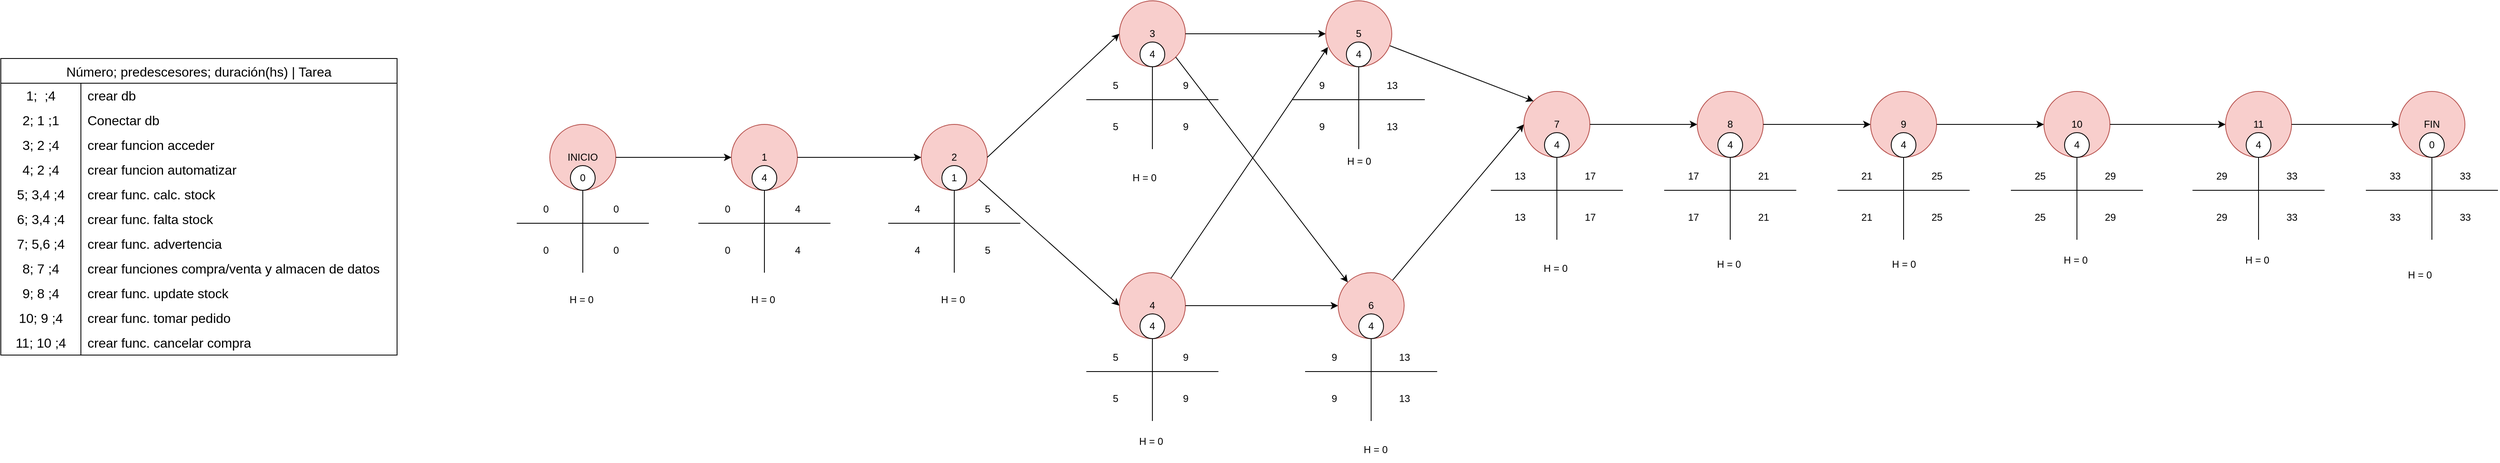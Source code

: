 <mxfile version="21.2.1" type="device">
  <diagram name="Página-1" id="fdSIGJ0MVZ1p6CJW_DRF">
    <mxGraphModel dx="101059" dy="703" grid="1" gridSize="10" guides="1" tooltips="1" connect="1" arrows="1" fold="1" page="1" pageScale="1" pageWidth="100000" pageHeight="100000" math="0" shadow="0">
      <root>
        <mxCell id="0" />
        <mxCell id="1" parent="0" />
        <mxCell id="Z5hBH6X2v1q_YAVPa5sn-1" value="Número; predescesores; duración(hs) | Tarea" style="shape=table;startSize=30;container=1;collapsible=0;childLayout=tableLayout;fixedRows=1;rowLines=0;fontStyle=0;strokeColor=default;fontSize=16;" parent="1" vertex="1">
          <mxGeometry x="-3370" y="320" width="480" height="360" as="geometry" />
        </mxCell>
        <mxCell id="Z5hBH6X2v1q_YAVPa5sn-2" value="" style="shape=tableRow;horizontal=0;startSize=0;swimlaneHead=0;swimlaneBody=0;top=0;left=0;bottom=0;right=0;collapsible=0;dropTarget=0;fillColor=none;points=[[0,0.5],[1,0.5]];portConstraint=eastwest;strokeColor=inherit;fontSize=16;" parent="Z5hBH6X2v1q_YAVPa5sn-1" vertex="1">
          <mxGeometry y="30" width="480" height="30" as="geometry" />
        </mxCell>
        <mxCell id="Z5hBH6X2v1q_YAVPa5sn-3" value="1;&amp;nbsp; ;4" style="shape=partialRectangle;html=1;whiteSpace=wrap;connectable=0;fillColor=none;top=0;left=0;bottom=0;right=0;overflow=hidden;pointerEvents=1;strokeColor=inherit;fontSize=16;" parent="Z5hBH6X2v1q_YAVPa5sn-2" vertex="1">
          <mxGeometry width="97" height="30" as="geometry">
            <mxRectangle width="97" height="30" as="alternateBounds" />
          </mxGeometry>
        </mxCell>
        <mxCell id="Z5hBH6X2v1q_YAVPa5sn-4" value="crear db" style="shape=partialRectangle;html=1;whiteSpace=wrap;connectable=0;fillColor=none;top=0;left=0;bottom=0;right=0;align=left;spacingLeft=6;overflow=hidden;strokeColor=inherit;fontSize=16;" parent="Z5hBH6X2v1q_YAVPa5sn-2" vertex="1">
          <mxGeometry x="97" width="383" height="30" as="geometry">
            <mxRectangle width="383" height="30" as="alternateBounds" />
          </mxGeometry>
        </mxCell>
        <mxCell id="Z5hBH6X2v1q_YAVPa5sn-5" value="" style="shape=tableRow;horizontal=0;startSize=0;swimlaneHead=0;swimlaneBody=0;top=0;left=0;bottom=0;right=0;collapsible=0;dropTarget=0;fillColor=none;points=[[0,0.5],[1,0.5]];portConstraint=eastwest;strokeColor=inherit;fontSize=16;" parent="Z5hBH6X2v1q_YAVPa5sn-1" vertex="1">
          <mxGeometry y="60" width="480" height="30" as="geometry" />
        </mxCell>
        <mxCell id="Z5hBH6X2v1q_YAVPa5sn-6" value="&lt;div&gt;2; 1 ;1&lt;/div&gt;" style="shape=partialRectangle;html=1;whiteSpace=wrap;connectable=0;fillColor=none;top=0;left=0;bottom=0;right=0;overflow=hidden;strokeColor=inherit;fontSize=16;" parent="Z5hBH6X2v1q_YAVPa5sn-5" vertex="1">
          <mxGeometry width="97" height="30" as="geometry">
            <mxRectangle width="97" height="30" as="alternateBounds" />
          </mxGeometry>
        </mxCell>
        <mxCell id="Z5hBH6X2v1q_YAVPa5sn-7" value="Conectar db" style="shape=partialRectangle;html=1;whiteSpace=wrap;connectable=0;fillColor=none;top=0;left=0;bottom=0;right=0;align=left;spacingLeft=6;overflow=hidden;strokeColor=inherit;fontSize=16;" parent="Z5hBH6X2v1q_YAVPa5sn-5" vertex="1">
          <mxGeometry x="97" width="383" height="30" as="geometry">
            <mxRectangle width="383" height="30" as="alternateBounds" />
          </mxGeometry>
        </mxCell>
        <mxCell id="Z5hBH6X2v1q_YAVPa5sn-11" value="" style="shape=tableRow;horizontal=0;startSize=0;swimlaneHead=0;swimlaneBody=0;top=0;left=0;bottom=0;right=0;collapsible=0;dropTarget=0;fillColor=none;points=[[0,0.5],[1,0.5]];portConstraint=eastwest;strokeColor=inherit;fontSize=16;" parent="Z5hBH6X2v1q_YAVPa5sn-1" vertex="1">
          <mxGeometry y="90" width="480" height="30" as="geometry" />
        </mxCell>
        <mxCell id="Z5hBH6X2v1q_YAVPa5sn-12" value="&lt;div&gt;3; 2 ;4&lt;/div&gt;" style="shape=partialRectangle;html=1;whiteSpace=wrap;connectable=0;fillColor=none;top=0;left=0;bottom=0;right=0;overflow=hidden;strokeColor=inherit;fontSize=16;" parent="Z5hBH6X2v1q_YAVPa5sn-11" vertex="1">
          <mxGeometry width="97" height="30" as="geometry">
            <mxRectangle width="97" height="30" as="alternateBounds" />
          </mxGeometry>
        </mxCell>
        <mxCell id="Z5hBH6X2v1q_YAVPa5sn-13" value="crear funcion acceder" style="shape=partialRectangle;html=1;whiteSpace=wrap;connectable=0;fillColor=none;top=0;left=0;bottom=0;right=0;align=left;spacingLeft=6;overflow=hidden;strokeColor=inherit;fontSize=16;" parent="Z5hBH6X2v1q_YAVPa5sn-11" vertex="1">
          <mxGeometry x="97" width="383" height="30" as="geometry">
            <mxRectangle width="383" height="30" as="alternateBounds" />
          </mxGeometry>
        </mxCell>
        <mxCell id="Z5hBH6X2v1q_YAVPa5sn-14" value="" style="shape=tableRow;horizontal=0;startSize=0;swimlaneHead=0;swimlaneBody=0;top=0;left=0;bottom=0;right=0;collapsible=0;dropTarget=0;fillColor=none;points=[[0,0.5],[1,0.5]];portConstraint=eastwest;strokeColor=inherit;fontSize=16;" parent="Z5hBH6X2v1q_YAVPa5sn-1" vertex="1">
          <mxGeometry y="120" width="480" height="30" as="geometry" />
        </mxCell>
        <mxCell id="Z5hBH6X2v1q_YAVPa5sn-15" value="&lt;div&gt;4; 2 ;4&lt;/div&gt;" style="shape=partialRectangle;html=1;whiteSpace=wrap;connectable=0;fillColor=none;top=0;left=0;bottom=0;right=0;overflow=hidden;strokeColor=inherit;fontSize=16;" parent="Z5hBH6X2v1q_YAVPa5sn-14" vertex="1">
          <mxGeometry width="97" height="30" as="geometry">
            <mxRectangle width="97" height="30" as="alternateBounds" />
          </mxGeometry>
        </mxCell>
        <mxCell id="Z5hBH6X2v1q_YAVPa5sn-16" value="crear funcion automatizar" style="shape=partialRectangle;html=1;whiteSpace=wrap;connectable=0;fillColor=none;top=0;left=0;bottom=0;right=0;align=left;spacingLeft=6;overflow=hidden;strokeColor=inherit;fontSize=16;" parent="Z5hBH6X2v1q_YAVPa5sn-14" vertex="1">
          <mxGeometry x="97" width="383" height="30" as="geometry">
            <mxRectangle width="383" height="30" as="alternateBounds" />
          </mxGeometry>
        </mxCell>
        <mxCell id="Z5hBH6X2v1q_YAVPa5sn-17" value="" style="shape=tableRow;horizontal=0;startSize=0;swimlaneHead=0;swimlaneBody=0;top=0;left=0;bottom=0;right=0;collapsible=0;dropTarget=0;fillColor=none;points=[[0,0.5],[1,0.5]];portConstraint=eastwest;strokeColor=inherit;fontSize=16;" parent="Z5hBH6X2v1q_YAVPa5sn-1" vertex="1">
          <mxGeometry y="150" width="480" height="30" as="geometry" />
        </mxCell>
        <mxCell id="Z5hBH6X2v1q_YAVPa5sn-18" value="&lt;div&gt;5; 3,4 ;4&lt;/div&gt;" style="shape=partialRectangle;html=1;whiteSpace=wrap;connectable=0;fillColor=none;top=0;left=0;bottom=0;right=0;overflow=hidden;strokeColor=inherit;fontSize=16;" parent="Z5hBH6X2v1q_YAVPa5sn-17" vertex="1">
          <mxGeometry width="97" height="30" as="geometry">
            <mxRectangle width="97" height="30" as="alternateBounds" />
          </mxGeometry>
        </mxCell>
        <mxCell id="Z5hBH6X2v1q_YAVPa5sn-19" value="crear func. calc. stock" style="shape=partialRectangle;html=1;whiteSpace=wrap;connectable=0;fillColor=none;top=0;left=0;bottom=0;right=0;align=left;spacingLeft=6;overflow=hidden;strokeColor=inherit;fontSize=16;" parent="Z5hBH6X2v1q_YAVPa5sn-17" vertex="1">
          <mxGeometry x="97" width="383" height="30" as="geometry">
            <mxRectangle width="383" height="30" as="alternateBounds" />
          </mxGeometry>
        </mxCell>
        <mxCell id="Z5hBH6X2v1q_YAVPa5sn-20" value="" style="shape=tableRow;horizontal=0;startSize=0;swimlaneHead=0;swimlaneBody=0;top=0;left=0;bottom=0;right=0;collapsible=0;dropTarget=0;fillColor=none;points=[[0,0.5],[1,0.5]];portConstraint=eastwest;strokeColor=inherit;fontSize=16;" parent="Z5hBH6X2v1q_YAVPa5sn-1" vertex="1">
          <mxGeometry y="180" width="480" height="30" as="geometry" />
        </mxCell>
        <mxCell id="Z5hBH6X2v1q_YAVPa5sn-21" value="&lt;div&gt;6; 3,4 ;4&lt;/div&gt;" style="shape=partialRectangle;html=1;whiteSpace=wrap;connectable=0;fillColor=none;top=0;left=0;bottom=0;right=0;overflow=hidden;strokeColor=inherit;fontSize=16;" parent="Z5hBH6X2v1q_YAVPa5sn-20" vertex="1">
          <mxGeometry width="97" height="30" as="geometry">
            <mxRectangle width="97" height="30" as="alternateBounds" />
          </mxGeometry>
        </mxCell>
        <mxCell id="Z5hBH6X2v1q_YAVPa5sn-22" value="crear func. falta stock" style="shape=partialRectangle;html=1;whiteSpace=wrap;connectable=0;fillColor=none;top=0;left=0;bottom=0;right=0;align=left;spacingLeft=6;overflow=hidden;strokeColor=inherit;fontSize=16;" parent="Z5hBH6X2v1q_YAVPa5sn-20" vertex="1">
          <mxGeometry x="97" width="383" height="30" as="geometry">
            <mxRectangle width="383" height="30" as="alternateBounds" />
          </mxGeometry>
        </mxCell>
        <mxCell id="Z5hBH6X2v1q_YAVPa5sn-23" value="" style="shape=tableRow;horizontal=0;startSize=0;swimlaneHead=0;swimlaneBody=0;top=0;left=0;bottom=0;right=0;collapsible=0;dropTarget=0;fillColor=none;points=[[0,0.5],[1,0.5]];portConstraint=eastwest;strokeColor=inherit;fontSize=16;" parent="Z5hBH6X2v1q_YAVPa5sn-1" vertex="1">
          <mxGeometry y="210" width="480" height="30" as="geometry" />
        </mxCell>
        <mxCell id="Z5hBH6X2v1q_YAVPa5sn-24" value="7; 5,6 ;4" style="shape=partialRectangle;html=1;whiteSpace=wrap;connectable=0;fillColor=none;top=0;left=0;bottom=0;right=0;overflow=hidden;strokeColor=inherit;fontSize=16;" parent="Z5hBH6X2v1q_YAVPa5sn-23" vertex="1">
          <mxGeometry width="97" height="30" as="geometry">
            <mxRectangle width="97" height="30" as="alternateBounds" />
          </mxGeometry>
        </mxCell>
        <mxCell id="Z5hBH6X2v1q_YAVPa5sn-25" value="crear func. advertencia" style="shape=partialRectangle;html=1;whiteSpace=wrap;connectable=0;fillColor=none;top=0;left=0;bottom=0;right=0;align=left;spacingLeft=6;overflow=hidden;strokeColor=inherit;fontSize=16;" parent="Z5hBH6X2v1q_YAVPa5sn-23" vertex="1">
          <mxGeometry x="97" width="383" height="30" as="geometry">
            <mxRectangle width="383" height="30" as="alternateBounds" />
          </mxGeometry>
        </mxCell>
        <mxCell id="Z5hBH6X2v1q_YAVPa5sn-8" value="" style="shape=tableRow;horizontal=0;startSize=0;swimlaneHead=0;swimlaneBody=0;top=0;left=0;bottom=0;right=0;collapsible=0;dropTarget=0;fillColor=none;points=[[0,0.5],[1,0.5]];portConstraint=eastwest;strokeColor=inherit;fontSize=16;" parent="Z5hBH6X2v1q_YAVPa5sn-1" vertex="1">
          <mxGeometry y="240" width="480" height="30" as="geometry" />
        </mxCell>
        <mxCell id="Z5hBH6X2v1q_YAVPa5sn-9" value="8; 7 ;4" style="shape=partialRectangle;html=1;whiteSpace=wrap;connectable=0;fillColor=none;top=0;left=0;bottom=0;right=0;overflow=hidden;strokeColor=inherit;fontSize=16;" parent="Z5hBH6X2v1q_YAVPa5sn-8" vertex="1">
          <mxGeometry width="97" height="30" as="geometry">
            <mxRectangle width="97" height="30" as="alternateBounds" />
          </mxGeometry>
        </mxCell>
        <mxCell id="Z5hBH6X2v1q_YAVPa5sn-10" value="crear funciones compra/venta y almacen de datos&amp;nbsp;&amp;nbsp;" style="shape=partialRectangle;html=1;whiteSpace=wrap;connectable=0;fillColor=none;top=0;left=0;bottom=0;right=0;align=left;spacingLeft=6;overflow=hidden;strokeColor=inherit;fontSize=16;" parent="Z5hBH6X2v1q_YAVPa5sn-8" vertex="1">
          <mxGeometry x="97" width="383" height="30" as="geometry">
            <mxRectangle width="383" height="30" as="alternateBounds" />
          </mxGeometry>
        </mxCell>
        <mxCell id="Z5hBH6X2v1q_YAVPa5sn-26" value="" style="shape=tableRow;horizontal=0;startSize=0;swimlaneHead=0;swimlaneBody=0;top=0;left=0;bottom=0;right=0;collapsible=0;dropTarget=0;fillColor=none;points=[[0,0.5],[1,0.5]];portConstraint=eastwest;strokeColor=inherit;fontSize=16;" parent="Z5hBH6X2v1q_YAVPa5sn-1" vertex="1">
          <mxGeometry y="270" width="480" height="30" as="geometry" />
        </mxCell>
        <mxCell id="Z5hBH6X2v1q_YAVPa5sn-27" value="9; 8 ;4" style="shape=partialRectangle;html=1;whiteSpace=wrap;connectable=0;fillColor=none;top=0;left=0;bottom=0;right=0;overflow=hidden;strokeColor=inherit;fontSize=16;" parent="Z5hBH6X2v1q_YAVPa5sn-26" vertex="1">
          <mxGeometry width="97" height="30" as="geometry">
            <mxRectangle width="97" height="30" as="alternateBounds" />
          </mxGeometry>
        </mxCell>
        <mxCell id="Z5hBH6X2v1q_YAVPa5sn-28" value="crear func. update stock" style="shape=partialRectangle;html=1;whiteSpace=wrap;connectable=0;fillColor=none;top=0;left=0;bottom=0;right=0;align=left;spacingLeft=6;overflow=hidden;strokeColor=inherit;fontSize=16;" parent="Z5hBH6X2v1q_YAVPa5sn-26" vertex="1">
          <mxGeometry x="97" width="383" height="30" as="geometry">
            <mxRectangle width="383" height="30" as="alternateBounds" />
          </mxGeometry>
        </mxCell>
        <mxCell id="Z5hBH6X2v1q_YAVPa5sn-29" value="" style="shape=tableRow;horizontal=0;startSize=0;swimlaneHead=0;swimlaneBody=0;top=0;left=0;bottom=0;right=0;collapsible=0;dropTarget=0;fillColor=none;points=[[0,0.5],[1,0.5]];portConstraint=eastwest;strokeColor=inherit;fontSize=16;" parent="Z5hBH6X2v1q_YAVPa5sn-1" vertex="1">
          <mxGeometry y="300" width="480" height="30" as="geometry" />
        </mxCell>
        <mxCell id="Z5hBH6X2v1q_YAVPa5sn-30" value="10; 9 ;4" style="shape=partialRectangle;html=1;whiteSpace=wrap;connectable=0;fillColor=none;top=0;left=0;bottom=0;right=0;overflow=hidden;strokeColor=inherit;fontSize=16;" parent="Z5hBH6X2v1q_YAVPa5sn-29" vertex="1">
          <mxGeometry width="97" height="30" as="geometry">
            <mxRectangle width="97" height="30" as="alternateBounds" />
          </mxGeometry>
        </mxCell>
        <mxCell id="Z5hBH6X2v1q_YAVPa5sn-31" value="crear func. tomar pedido" style="shape=partialRectangle;html=1;whiteSpace=wrap;connectable=0;fillColor=none;top=0;left=0;bottom=0;right=0;align=left;spacingLeft=6;overflow=hidden;strokeColor=inherit;fontSize=16;" parent="Z5hBH6X2v1q_YAVPa5sn-29" vertex="1">
          <mxGeometry x="97" width="383" height="30" as="geometry">
            <mxRectangle width="383" height="30" as="alternateBounds" />
          </mxGeometry>
        </mxCell>
        <mxCell id="Z5hBH6X2v1q_YAVPa5sn-32" value="" style="shape=tableRow;horizontal=0;startSize=0;swimlaneHead=0;swimlaneBody=0;top=0;left=0;bottom=0;right=0;collapsible=0;dropTarget=0;fillColor=none;points=[[0,0.5],[1,0.5]];portConstraint=eastwest;strokeColor=inherit;fontSize=16;" parent="Z5hBH6X2v1q_YAVPa5sn-1" vertex="1">
          <mxGeometry y="330" width="480" height="30" as="geometry" />
        </mxCell>
        <mxCell id="Z5hBH6X2v1q_YAVPa5sn-33" value="&lt;div&gt;11; 10 ;4&lt;/div&gt;" style="shape=partialRectangle;html=1;whiteSpace=wrap;connectable=0;fillColor=none;top=0;left=0;bottom=0;right=0;overflow=hidden;strokeColor=inherit;fontSize=16;" parent="Z5hBH6X2v1q_YAVPa5sn-32" vertex="1">
          <mxGeometry width="97" height="30" as="geometry">
            <mxRectangle width="97" height="30" as="alternateBounds" />
          </mxGeometry>
        </mxCell>
        <mxCell id="Z5hBH6X2v1q_YAVPa5sn-34" value="crear func. cancelar compra" style="shape=partialRectangle;html=1;whiteSpace=wrap;connectable=0;fillColor=none;top=0;left=0;bottom=0;right=0;align=left;spacingLeft=6;overflow=hidden;strokeColor=inherit;fontSize=16;" parent="Z5hBH6X2v1q_YAVPa5sn-32" vertex="1">
          <mxGeometry x="97" width="383" height="30" as="geometry">
            <mxRectangle width="383" height="30" as="alternateBounds" />
          </mxGeometry>
        </mxCell>
        <mxCell id="aPwg65oClXso-ul-yyPf-1" value="" style="group" vertex="1" connectable="0" parent="1">
          <mxGeometry x="-2750" y="400" width="165" height="180" as="geometry" />
        </mxCell>
        <mxCell id="aPwg65oClXso-ul-yyPf-2" value="INICIO" style="ellipse;whiteSpace=wrap;html=1;aspect=fixed;fillColor=#f8cecc;strokeColor=#b85450;" vertex="1" parent="aPwg65oClXso-ul-yyPf-1">
          <mxGeometry x="45" width="80" height="80" as="geometry" />
        </mxCell>
        <mxCell id="aPwg65oClXso-ul-yyPf-3" value="" style="endArrow=none;html=1;rounded=0;entryX=0.5;entryY=1;entryDx=0;entryDy=0;" edge="1" parent="aPwg65oClXso-ul-yyPf-1" target="aPwg65oClXso-ul-yyPf-2">
          <mxGeometry width="50" height="50" relative="1" as="geometry">
            <mxPoint x="85" y="180" as="sourcePoint" />
            <mxPoint x="205" y="190" as="targetPoint" />
          </mxGeometry>
        </mxCell>
        <mxCell id="aPwg65oClXso-ul-yyPf-4" value="" style="endArrow=none;html=1;rounded=0;" edge="1" parent="aPwg65oClXso-ul-yyPf-1">
          <mxGeometry width="50" height="50" relative="1" as="geometry">
            <mxPoint x="5" y="120" as="sourcePoint" />
            <mxPoint x="165" y="120" as="targetPoint" />
          </mxGeometry>
        </mxCell>
        <mxCell id="aPwg65oClXso-ul-yyPf-5" value="0" style="text;html=1;align=center;verticalAlign=middle;resizable=0;points=[];autosize=1;strokeColor=none;fillColor=none;" vertex="1" parent="aPwg65oClXso-ul-yyPf-1">
          <mxGeometry x="25" y="88" width="30" height="30" as="geometry" />
        </mxCell>
        <mxCell id="aPwg65oClXso-ul-yyPf-6" value="0" style="text;html=1;align=center;verticalAlign=middle;resizable=0;points=[];autosize=1;strokeColor=none;fillColor=none;" vertex="1" parent="aPwg65oClXso-ul-yyPf-1">
          <mxGeometry x="110" y="88" width="30" height="30" as="geometry" />
        </mxCell>
        <mxCell id="aPwg65oClXso-ul-yyPf-7" value="0" style="text;html=1;align=center;verticalAlign=middle;resizable=0;points=[];autosize=1;strokeColor=none;fillColor=none;" vertex="1" parent="aPwg65oClXso-ul-yyPf-1">
          <mxGeometry x="25" y="138" width="30" height="30" as="geometry" />
        </mxCell>
        <mxCell id="aPwg65oClXso-ul-yyPf-8" value="0" style="text;html=1;align=center;verticalAlign=middle;resizable=0;points=[];autosize=1;strokeColor=none;fillColor=none;" vertex="1" parent="aPwg65oClXso-ul-yyPf-1">
          <mxGeometry x="110" y="138" width="30" height="30" as="geometry" />
        </mxCell>
        <mxCell id="aPwg65oClXso-ul-yyPf-17" value="0" style="ellipse;whiteSpace=wrap;html=1;aspect=fixed;" vertex="1" parent="aPwg65oClXso-ul-yyPf-1">
          <mxGeometry x="70" y="50" width="30" height="30" as="geometry" />
        </mxCell>
        <mxCell id="aPwg65oClXso-ul-yyPf-18" value="" style="group" vertex="1" connectable="0" parent="1">
          <mxGeometry x="-2530" y="400" width="165" height="180" as="geometry" />
        </mxCell>
        <mxCell id="aPwg65oClXso-ul-yyPf-19" value="1" style="ellipse;whiteSpace=wrap;html=1;aspect=fixed;fillColor=#f8cecc;strokeColor=#b85450;" vertex="1" parent="aPwg65oClXso-ul-yyPf-18">
          <mxGeometry x="45" width="80" height="80" as="geometry" />
        </mxCell>
        <mxCell id="aPwg65oClXso-ul-yyPf-20" value="" style="endArrow=none;html=1;rounded=0;entryX=0.5;entryY=1;entryDx=0;entryDy=0;" edge="1" parent="aPwg65oClXso-ul-yyPf-18" target="aPwg65oClXso-ul-yyPf-19">
          <mxGeometry width="50" height="50" relative="1" as="geometry">
            <mxPoint x="85" y="180" as="sourcePoint" />
            <mxPoint x="205" y="190" as="targetPoint" />
          </mxGeometry>
        </mxCell>
        <mxCell id="aPwg65oClXso-ul-yyPf-21" value="" style="endArrow=none;html=1;rounded=0;" edge="1" parent="aPwg65oClXso-ul-yyPf-18">
          <mxGeometry width="50" height="50" relative="1" as="geometry">
            <mxPoint x="5" y="120" as="sourcePoint" />
            <mxPoint x="165" y="120" as="targetPoint" />
          </mxGeometry>
        </mxCell>
        <mxCell id="aPwg65oClXso-ul-yyPf-22" value="0" style="text;html=1;align=center;verticalAlign=middle;resizable=0;points=[];autosize=1;strokeColor=none;fillColor=none;" vertex="1" parent="aPwg65oClXso-ul-yyPf-18">
          <mxGeometry x="25" y="88" width="30" height="30" as="geometry" />
        </mxCell>
        <mxCell id="aPwg65oClXso-ul-yyPf-23" value="4" style="text;html=1;align=center;verticalAlign=middle;resizable=0;points=[];autosize=1;strokeColor=none;fillColor=none;" vertex="1" parent="aPwg65oClXso-ul-yyPf-18">
          <mxGeometry x="110" y="88" width="30" height="30" as="geometry" />
        </mxCell>
        <mxCell id="aPwg65oClXso-ul-yyPf-24" value="0" style="text;html=1;align=center;verticalAlign=middle;resizable=0;points=[];autosize=1;strokeColor=none;fillColor=none;" vertex="1" parent="aPwg65oClXso-ul-yyPf-18">
          <mxGeometry x="25" y="138" width="30" height="30" as="geometry" />
        </mxCell>
        <mxCell id="aPwg65oClXso-ul-yyPf-25" value="4" style="text;html=1;align=center;verticalAlign=middle;resizable=0;points=[];autosize=1;strokeColor=none;fillColor=none;" vertex="1" parent="aPwg65oClXso-ul-yyPf-18">
          <mxGeometry x="110" y="138" width="30" height="30" as="geometry" />
        </mxCell>
        <mxCell id="aPwg65oClXso-ul-yyPf-26" value="4" style="ellipse;whiteSpace=wrap;html=1;aspect=fixed;" vertex="1" parent="aPwg65oClXso-ul-yyPf-18">
          <mxGeometry x="70" y="50" width="30" height="30" as="geometry" />
        </mxCell>
        <mxCell id="aPwg65oClXso-ul-yyPf-27" value="" style="group" vertex="1" connectable="0" parent="1">
          <mxGeometry x="-2300" y="400" width="165" height="180" as="geometry" />
        </mxCell>
        <mxCell id="aPwg65oClXso-ul-yyPf-28" value="2" style="ellipse;whiteSpace=wrap;html=1;aspect=fixed;fillColor=#f8cecc;strokeColor=#b85450;" vertex="1" parent="aPwg65oClXso-ul-yyPf-27">
          <mxGeometry x="45" width="80" height="80" as="geometry" />
        </mxCell>
        <mxCell id="aPwg65oClXso-ul-yyPf-29" value="" style="endArrow=none;html=1;rounded=0;entryX=0.5;entryY=1;entryDx=0;entryDy=0;" edge="1" parent="aPwg65oClXso-ul-yyPf-27" target="aPwg65oClXso-ul-yyPf-28">
          <mxGeometry width="50" height="50" relative="1" as="geometry">
            <mxPoint x="85" y="180" as="sourcePoint" />
            <mxPoint x="205" y="190" as="targetPoint" />
          </mxGeometry>
        </mxCell>
        <mxCell id="aPwg65oClXso-ul-yyPf-30" value="" style="endArrow=none;html=1;rounded=0;" edge="1" parent="aPwg65oClXso-ul-yyPf-27">
          <mxGeometry width="50" height="50" relative="1" as="geometry">
            <mxPoint x="5" y="120" as="sourcePoint" />
            <mxPoint x="165" y="120" as="targetPoint" />
          </mxGeometry>
        </mxCell>
        <mxCell id="aPwg65oClXso-ul-yyPf-31" value="4" style="text;html=1;align=center;verticalAlign=middle;resizable=0;points=[];autosize=1;strokeColor=none;fillColor=none;" vertex="1" parent="aPwg65oClXso-ul-yyPf-27">
          <mxGeometry x="25" y="88" width="30" height="30" as="geometry" />
        </mxCell>
        <mxCell id="aPwg65oClXso-ul-yyPf-32" value="5" style="text;html=1;align=center;verticalAlign=middle;resizable=0;points=[];autosize=1;strokeColor=none;fillColor=none;" vertex="1" parent="aPwg65oClXso-ul-yyPf-27">
          <mxGeometry x="110" y="88" width="30" height="30" as="geometry" />
        </mxCell>
        <mxCell id="aPwg65oClXso-ul-yyPf-33" value="4" style="text;html=1;align=center;verticalAlign=middle;resizable=0;points=[];autosize=1;strokeColor=none;fillColor=none;" vertex="1" parent="aPwg65oClXso-ul-yyPf-27">
          <mxGeometry x="25" y="138" width="30" height="30" as="geometry" />
        </mxCell>
        <mxCell id="aPwg65oClXso-ul-yyPf-34" value="5" style="text;html=1;align=center;verticalAlign=middle;resizable=0;points=[];autosize=1;strokeColor=none;fillColor=none;" vertex="1" parent="aPwg65oClXso-ul-yyPf-27">
          <mxGeometry x="110" y="138" width="30" height="30" as="geometry" />
        </mxCell>
        <mxCell id="aPwg65oClXso-ul-yyPf-35" value="1" style="ellipse;whiteSpace=wrap;html=1;aspect=fixed;" vertex="1" parent="aPwg65oClXso-ul-yyPf-27">
          <mxGeometry x="70" y="50" width="30" height="30" as="geometry" />
        </mxCell>
        <mxCell id="aPwg65oClXso-ul-yyPf-36" value="" style="group" vertex="1" connectable="0" parent="1">
          <mxGeometry x="-2060" y="250" width="165" height="180" as="geometry" />
        </mxCell>
        <mxCell id="aPwg65oClXso-ul-yyPf-37" value="3" style="ellipse;whiteSpace=wrap;html=1;aspect=fixed;fillColor=#f8cecc;strokeColor=#b85450;" vertex="1" parent="aPwg65oClXso-ul-yyPf-36">
          <mxGeometry x="45" width="80" height="80" as="geometry" />
        </mxCell>
        <mxCell id="aPwg65oClXso-ul-yyPf-38" value="" style="endArrow=none;html=1;rounded=0;entryX=0.5;entryY=1;entryDx=0;entryDy=0;" edge="1" parent="aPwg65oClXso-ul-yyPf-36" target="aPwg65oClXso-ul-yyPf-37">
          <mxGeometry width="50" height="50" relative="1" as="geometry">
            <mxPoint x="85" y="180" as="sourcePoint" />
            <mxPoint x="205" y="190" as="targetPoint" />
          </mxGeometry>
        </mxCell>
        <mxCell id="aPwg65oClXso-ul-yyPf-39" value="" style="endArrow=none;html=1;rounded=0;" edge="1" parent="aPwg65oClXso-ul-yyPf-36">
          <mxGeometry width="50" height="50" relative="1" as="geometry">
            <mxPoint x="5" y="120" as="sourcePoint" />
            <mxPoint x="165" y="120" as="targetPoint" />
          </mxGeometry>
        </mxCell>
        <mxCell id="aPwg65oClXso-ul-yyPf-40" value="5" style="text;html=1;align=center;verticalAlign=middle;resizable=0;points=[];autosize=1;strokeColor=none;fillColor=none;" vertex="1" parent="aPwg65oClXso-ul-yyPf-36">
          <mxGeometry x="25" y="88" width="30" height="30" as="geometry" />
        </mxCell>
        <mxCell id="aPwg65oClXso-ul-yyPf-41" value="9" style="text;html=1;align=center;verticalAlign=middle;resizable=0;points=[];autosize=1;strokeColor=none;fillColor=none;" vertex="1" parent="aPwg65oClXso-ul-yyPf-36">
          <mxGeometry x="110" y="88" width="30" height="30" as="geometry" />
        </mxCell>
        <mxCell id="aPwg65oClXso-ul-yyPf-42" value="5" style="text;html=1;align=center;verticalAlign=middle;resizable=0;points=[];autosize=1;strokeColor=none;fillColor=none;" vertex="1" parent="aPwg65oClXso-ul-yyPf-36">
          <mxGeometry x="25" y="138" width="30" height="30" as="geometry" />
        </mxCell>
        <mxCell id="aPwg65oClXso-ul-yyPf-43" value="9" style="text;html=1;align=center;verticalAlign=middle;resizable=0;points=[];autosize=1;strokeColor=none;fillColor=none;" vertex="1" parent="aPwg65oClXso-ul-yyPf-36">
          <mxGeometry x="110" y="138" width="30" height="30" as="geometry" />
        </mxCell>
        <mxCell id="aPwg65oClXso-ul-yyPf-44" value="4" style="ellipse;whiteSpace=wrap;html=1;aspect=fixed;" vertex="1" parent="aPwg65oClXso-ul-yyPf-36">
          <mxGeometry x="70" y="50" width="30" height="30" as="geometry" />
        </mxCell>
        <mxCell id="aPwg65oClXso-ul-yyPf-45" value="" style="endArrow=classic;html=1;rounded=0;exitX=1;exitY=0.5;exitDx=0;exitDy=0;entryX=0;entryY=0.5;entryDx=0;entryDy=0;" edge="1" parent="1" source="aPwg65oClXso-ul-yyPf-2" target="aPwg65oClXso-ul-yyPf-19">
          <mxGeometry width="50" height="50" relative="1" as="geometry">
            <mxPoint x="-2560" y="620" as="sourcePoint" />
            <mxPoint x="-2510" y="570" as="targetPoint" />
          </mxGeometry>
        </mxCell>
        <mxCell id="aPwg65oClXso-ul-yyPf-46" style="edgeStyle=orthogonalEdgeStyle;rounded=0;orthogonalLoop=1;jettySize=auto;html=1;exitX=1;exitY=0.5;exitDx=0;exitDy=0;entryX=0;entryY=0.5;entryDx=0;entryDy=0;" edge="1" parent="1" source="aPwg65oClXso-ul-yyPf-19" target="aPwg65oClXso-ul-yyPf-28">
          <mxGeometry relative="1" as="geometry" />
        </mxCell>
        <mxCell id="aPwg65oClXso-ul-yyPf-47" style="rounded=0;orthogonalLoop=1;jettySize=auto;html=1;exitX=1;exitY=0.5;exitDx=0;exitDy=0;entryX=0;entryY=0.5;entryDx=0;entryDy=0;" edge="1" parent="1" source="aPwg65oClXso-ul-yyPf-28" target="aPwg65oClXso-ul-yyPf-37">
          <mxGeometry relative="1" as="geometry" />
        </mxCell>
        <mxCell id="aPwg65oClXso-ul-yyPf-48" value="" style="group" vertex="1" connectable="0" parent="1">
          <mxGeometry x="-2060" y="580" width="165" height="180" as="geometry" />
        </mxCell>
        <mxCell id="aPwg65oClXso-ul-yyPf-49" value="4" style="ellipse;whiteSpace=wrap;html=1;aspect=fixed;fillColor=#f8cecc;strokeColor=#b85450;" vertex="1" parent="aPwg65oClXso-ul-yyPf-48">
          <mxGeometry x="45" width="80" height="80" as="geometry" />
        </mxCell>
        <mxCell id="aPwg65oClXso-ul-yyPf-50" value="" style="endArrow=none;html=1;rounded=0;entryX=0.5;entryY=1;entryDx=0;entryDy=0;" edge="1" parent="aPwg65oClXso-ul-yyPf-48" target="aPwg65oClXso-ul-yyPf-49">
          <mxGeometry width="50" height="50" relative="1" as="geometry">
            <mxPoint x="85" y="180" as="sourcePoint" />
            <mxPoint x="205" y="190" as="targetPoint" />
          </mxGeometry>
        </mxCell>
        <mxCell id="aPwg65oClXso-ul-yyPf-51" value="" style="endArrow=none;html=1;rounded=0;" edge="1" parent="aPwg65oClXso-ul-yyPf-48">
          <mxGeometry width="50" height="50" relative="1" as="geometry">
            <mxPoint x="5" y="120" as="sourcePoint" />
            <mxPoint x="165" y="120" as="targetPoint" />
          </mxGeometry>
        </mxCell>
        <mxCell id="aPwg65oClXso-ul-yyPf-52" value="5" style="text;html=1;align=center;verticalAlign=middle;resizable=0;points=[];autosize=1;strokeColor=none;fillColor=none;" vertex="1" parent="aPwg65oClXso-ul-yyPf-48">
          <mxGeometry x="25" y="88" width="30" height="30" as="geometry" />
        </mxCell>
        <mxCell id="aPwg65oClXso-ul-yyPf-53" value="9" style="text;html=1;align=center;verticalAlign=middle;resizable=0;points=[];autosize=1;strokeColor=none;fillColor=none;" vertex="1" parent="aPwg65oClXso-ul-yyPf-48">
          <mxGeometry x="110" y="88" width="30" height="30" as="geometry" />
        </mxCell>
        <mxCell id="aPwg65oClXso-ul-yyPf-54" value="5" style="text;html=1;align=center;verticalAlign=middle;resizable=0;points=[];autosize=1;strokeColor=none;fillColor=none;" vertex="1" parent="aPwg65oClXso-ul-yyPf-48">
          <mxGeometry x="25" y="138" width="30" height="30" as="geometry" />
        </mxCell>
        <mxCell id="aPwg65oClXso-ul-yyPf-55" value="9" style="text;html=1;align=center;verticalAlign=middle;resizable=0;points=[];autosize=1;strokeColor=none;fillColor=none;" vertex="1" parent="aPwg65oClXso-ul-yyPf-48">
          <mxGeometry x="110" y="138" width="30" height="30" as="geometry" />
        </mxCell>
        <mxCell id="aPwg65oClXso-ul-yyPf-56" value="4" style="ellipse;whiteSpace=wrap;html=1;aspect=fixed;" vertex="1" parent="aPwg65oClXso-ul-yyPf-48">
          <mxGeometry x="70" y="50" width="30" height="30" as="geometry" />
        </mxCell>
        <mxCell id="aPwg65oClXso-ul-yyPf-57" style="rounded=0;orthogonalLoop=1;jettySize=auto;html=1;entryX=0;entryY=0.5;entryDx=0;entryDy=0;" edge="1" parent="1" source="aPwg65oClXso-ul-yyPf-28" target="aPwg65oClXso-ul-yyPf-49">
          <mxGeometry relative="1" as="geometry" />
        </mxCell>
        <mxCell id="aPwg65oClXso-ul-yyPf-74" style="rounded=0;orthogonalLoop=1;jettySize=auto;html=1;entryX=0;entryY=0.5;entryDx=0;entryDy=0;" edge="1" parent="1" source="aPwg65oClXso-ul-yyPf-37" target="aPwg65oClXso-ul-yyPf-66">
          <mxGeometry relative="1" as="geometry" />
        </mxCell>
        <mxCell id="aPwg65oClXso-ul-yyPf-76" style="rounded=0;orthogonalLoop=1;jettySize=auto;html=1;entryX=0.033;entryY=0.702;entryDx=0;entryDy=0;entryPerimeter=0;" edge="1" parent="1" source="aPwg65oClXso-ul-yyPf-49" target="aPwg65oClXso-ul-yyPf-66">
          <mxGeometry relative="1" as="geometry">
            <mxPoint x="-1760" y="390" as="targetPoint" />
          </mxGeometry>
        </mxCell>
        <mxCell id="aPwg65oClXso-ul-yyPf-86" style="rounded=0;orthogonalLoop=1;jettySize=auto;html=1;exitX=1;exitY=1;exitDx=0;exitDy=0;entryX=0;entryY=0;entryDx=0;entryDy=0;" edge="1" parent="1" source="aPwg65oClXso-ul-yyPf-37" target="aPwg65oClXso-ul-yyPf-78">
          <mxGeometry relative="1" as="geometry" />
        </mxCell>
        <mxCell id="aPwg65oClXso-ul-yyPf-87" style="rounded=0;orthogonalLoop=1;jettySize=auto;html=1;entryX=0;entryY=0.5;entryDx=0;entryDy=0;" edge="1" parent="1" source="aPwg65oClXso-ul-yyPf-49" target="aPwg65oClXso-ul-yyPf-78">
          <mxGeometry relative="1" as="geometry" />
        </mxCell>
        <mxCell id="aPwg65oClXso-ul-yyPf-89" value="" style="group" vertex="1" connectable="0" parent="1">
          <mxGeometry x="-1570" y="360" width="165" height="180" as="geometry" />
        </mxCell>
        <mxCell id="aPwg65oClXso-ul-yyPf-90" value="7" style="ellipse;whiteSpace=wrap;html=1;aspect=fixed;fillColor=#f8cecc;strokeColor=#b85450;" vertex="1" parent="aPwg65oClXso-ul-yyPf-89">
          <mxGeometry x="45" width="80" height="80" as="geometry" />
        </mxCell>
        <mxCell id="aPwg65oClXso-ul-yyPf-91" value="" style="endArrow=none;html=1;rounded=0;entryX=0.5;entryY=1;entryDx=0;entryDy=0;" edge="1" parent="aPwg65oClXso-ul-yyPf-89" target="aPwg65oClXso-ul-yyPf-90">
          <mxGeometry width="50" height="50" relative="1" as="geometry">
            <mxPoint x="85" y="180" as="sourcePoint" />
            <mxPoint x="205" y="190" as="targetPoint" />
          </mxGeometry>
        </mxCell>
        <mxCell id="aPwg65oClXso-ul-yyPf-92" value="" style="endArrow=none;html=1;rounded=0;" edge="1" parent="aPwg65oClXso-ul-yyPf-89">
          <mxGeometry width="50" height="50" relative="1" as="geometry">
            <mxPoint x="5" y="120" as="sourcePoint" />
            <mxPoint x="165" y="120" as="targetPoint" />
          </mxGeometry>
        </mxCell>
        <mxCell id="aPwg65oClXso-ul-yyPf-93" value="13" style="text;html=1;align=center;verticalAlign=middle;resizable=0;points=[];autosize=1;strokeColor=none;fillColor=none;" vertex="1" parent="aPwg65oClXso-ul-yyPf-89">
          <mxGeometry x="20" y="88" width="40" height="30" as="geometry" />
        </mxCell>
        <mxCell id="aPwg65oClXso-ul-yyPf-94" value="17" style="text;html=1;align=center;verticalAlign=middle;resizable=0;points=[];autosize=1;strokeColor=none;fillColor=none;" vertex="1" parent="aPwg65oClXso-ul-yyPf-89">
          <mxGeometry x="105" y="88" width="40" height="30" as="geometry" />
        </mxCell>
        <mxCell id="aPwg65oClXso-ul-yyPf-96" value="17" style="text;html=1;align=center;verticalAlign=middle;resizable=0;points=[];autosize=1;strokeColor=none;fillColor=none;" vertex="1" parent="aPwg65oClXso-ul-yyPf-89">
          <mxGeometry x="105" y="138" width="40" height="30" as="geometry" />
        </mxCell>
        <mxCell id="aPwg65oClXso-ul-yyPf-97" value="4" style="ellipse;whiteSpace=wrap;html=1;aspect=fixed;" vertex="1" parent="aPwg65oClXso-ul-yyPf-89">
          <mxGeometry x="70" y="50" width="30" height="30" as="geometry" />
        </mxCell>
        <mxCell id="aPwg65oClXso-ul-yyPf-95" value="13" style="text;html=1;align=center;verticalAlign=middle;resizable=0;points=[];autosize=1;strokeColor=none;fillColor=none;" vertex="1" parent="aPwg65oClXso-ul-yyPf-89">
          <mxGeometry x="20" y="138" width="40" height="30" as="geometry" />
        </mxCell>
        <mxCell id="aPwg65oClXso-ul-yyPf-98" style="rounded=0;orthogonalLoop=1;jettySize=auto;html=1;entryX=0;entryY=0;entryDx=0;entryDy=0;" edge="1" parent="1" source="aPwg65oClXso-ul-yyPf-66" target="aPwg65oClXso-ul-yyPf-90">
          <mxGeometry relative="1" as="geometry" />
        </mxCell>
        <mxCell id="aPwg65oClXso-ul-yyPf-99" style="rounded=0;orthogonalLoop=1;jettySize=auto;html=1;entryX=0;entryY=0.5;entryDx=0;entryDy=0;" edge="1" parent="1" source="aPwg65oClXso-ul-yyPf-78" target="aPwg65oClXso-ul-yyPf-90">
          <mxGeometry relative="1" as="geometry">
            <mxPoint x="-1530" y="400" as="targetPoint" />
          </mxGeometry>
        </mxCell>
        <mxCell id="aPwg65oClXso-ul-yyPf-100" value="" style="group" vertex="1" connectable="0" parent="1">
          <mxGeometry x="-1360" y="360" width="165" height="180" as="geometry" />
        </mxCell>
        <mxCell id="aPwg65oClXso-ul-yyPf-101" value="8" style="ellipse;whiteSpace=wrap;html=1;aspect=fixed;fillColor=#f8cecc;strokeColor=#b85450;" vertex="1" parent="aPwg65oClXso-ul-yyPf-100">
          <mxGeometry x="45" width="80" height="80" as="geometry" />
        </mxCell>
        <mxCell id="aPwg65oClXso-ul-yyPf-102" value="" style="endArrow=none;html=1;rounded=0;entryX=0.5;entryY=1;entryDx=0;entryDy=0;" edge="1" parent="aPwg65oClXso-ul-yyPf-100" target="aPwg65oClXso-ul-yyPf-101">
          <mxGeometry width="50" height="50" relative="1" as="geometry">
            <mxPoint x="85" y="180" as="sourcePoint" />
            <mxPoint x="205" y="190" as="targetPoint" />
          </mxGeometry>
        </mxCell>
        <mxCell id="aPwg65oClXso-ul-yyPf-103" value="" style="endArrow=none;html=1;rounded=0;" edge="1" parent="aPwg65oClXso-ul-yyPf-100">
          <mxGeometry width="50" height="50" relative="1" as="geometry">
            <mxPoint x="5" y="120" as="sourcePoint" />
            <mxPoint x="165" y="120" as="targetPoint" />
          </mxGeometry>
        </mxCell>
        <mxCell id="aPwg65oClXso-ul-yyPf-104" value="17" style="text;html=1;align=center;verticalAlign=middle;resizable=0;points=[];autosize=1;strokeColor=none;fillColor=none;" vertex="1" parent="aPwg65oClXso-ul-yyPf-100">
          <mxGeometry x="20" y="88" width="40" height="30" as="geometry" />
        </mxCell>
        <mxCell id="aPwg65oClXso-ul-yyPf-105" value="21" style="text;html=1;align=center;verticalAlign=middle;resizable=0;points=[];autosize=1;strokeColor=none;fillColor=none;" vertex="1" parent="aPwg65oClXso-ul-yyPf-100">
          <mxGeometry x="105" y="88" width="40" height="30" as="geometry" />
        </mxCell>
        <mxCell id="aPwg65oClXso-ul-yyPf-106" value="17" style="text;html=1;align=center;verticalAlign=middle;resizable=0;points=[];autosize=1;strokeColor=none;fillColor=none;" vertex="1" parent="aPwg65oClXso-ul-yyPf-100">
          <mxGeometry x="20" y="138" width="40" height="30" as="geometry" />
        </mxCell>
        <mxCell id="aPwg65oClXso-ul-yyPf-107" value="21" style="text;html=1;align=center;verticalAlign=middle;resizable=0;points=[];autosize=1;strokeColor=none;fillColor=none;" vertex="1" parent="aPwg65oClXso-ul-yyPf-100">
          <mxGeometry x="105" y="138" width="40" height="30" as="geometry" />
        </mxCell>
        <mxCell id="aPwg65oClXso-ul-yyPf-108" value="4" style="ellipse;whiteSpace=wrap;html=1;aspect=fixed;" vertex="1" parent="aPwg65oClXso-ul-yyPf-100">
          <mxGeometry x="70" y="50" width="30" height="30" as="geometry" />
        </mxCell>
        <mxCell id="aPwg65oClXso-ul-yyPf-109" value="" style="group" vertex="1" connectable="0" parent="1">
          <mxGeometry x="-1150" y="360" width="165" height="180" as="geometry" />
        </mxCell>
        <mxCell id="aPwg65oClXso-ul-yyPf-110" value="9" style="ellipse;whiteSpace=wrap;html=1;aspect=fixed;fillColor=#f8cecc;strokeColor=#b85450;" vertex="1" parent="aPwg65oClXso-ul-yyPf-109">
          <mxGeometry x="45" width="80" height="80" as="geometry" />
        </mxCell>
        <mxCell id="aPwg65oClXso-ul-yyPf-111" value="" style="endArrow=none;html=1;rounded=0;entryX=0.5;entryY=1;entryDx=0;entryDy=0;" edge="1" parent="aPwg65oClXso-ul-yyPf-109" target="aPwg65oClXso-ul-yyPf-110">
          <mxGeometry width="50" height="50" relative="1" as="geometry">
            <mxPoint x="85" y="180" as="sourcePoint" />
            <mxPoint x="205" y="190" as="targetPoint" />
          </mxGeometry>
        </mxCell>
        <mxCell id="aPwg65oClXso-ul-yyPf-112" value="" style="endArrow=none;html=1;rounded=0;" edge="1" parent="aPwg65oClXso-ul-yyPf-109">
          <mxGeometry width="50" height="50" relative="1" as="geometry">
            <mxPoint x="5" y="120" as="sourcePoint" />
            <mxPoint x="165" y="120" as="targetPoint" />
          </mxGeometry>
        </mxCell>
        <mxCell id="aPwg65oClXso-ul-yyPf-113" value="21" style="text;html=1;align=center;verticalAlign=middle;resizable=0;points=[];autosize=1;strokeColor=none;fillColor=none;" vertex="1" parent="aPwg65oClXso-ul-yyPf-109">
          <mxGeometry x="20" y="88" width="40" height="30" as="geometry" />
        </mxCell>
        <mxCell id="aPwg65oClXso-ul-yyPf-114" value="25" style="text;html=1;align=center;verticalAlign=middle;resizable=0;points=[];autosize=1;strokeColor=none;fillColor=none;" vertex="1" parent="aPwg65oClXso-ul-yyPf-109">
          <mxGeometry x="105" y="88" width="40" height="30" as="geometry" />
        </mxCell>
        <mxCell id="aPwg65oClXso-ul-yyPf-115" value="21" style="text;html=1;align=center;verticalAlign=middle;resizable=0;points=[];autosize=1;strokeColor=none;fillColor=none;" vertex="1" parent="aPwg65oClXso-ul-yyPf-109">
          <mxGeometry x="20" y="138" width="40" height="30" as="geometry" />
        </mxCell>
        <mxCell id="aPwg65oClXso-ul-yyPf-116" value="25" style="text;html=1;align=center;verticalAlign=middle;resizable=0;points=[];autosize=1;strokeColor=none;fillColor=none;" vertex="1" parent="aPwg65oClXso-ul-yyPf-109">
          <mxGeometry x="105" y="138" width="40" height="30" as="geometry" />
        </mxCell>
        <mxCell id="aPwg65oClXso-ul-yyPf-117" value="4" style="ellipse;whiteSpace=wrap;html=1;aspect=fixed;" vertex="1" parent="aPwg65oClXso-ul-yyPf-109">
          <mxGeometry x="70" y="50" width="30" height="30" as="geometry" />
        </mxCell>
        <mxCell id="aPwg65oClXso-ul-yyPf-118" value="" style="group" vertex="1" connectable="0" parent="1">
          <mxGeometry x="-940" y="360" width="165" height="180" as="geometry" />
        </mxCell>
        <mxCell id="aPwg65oClXso-ul-yyPf-119" value="10" style="ellipse;whiteSpace=wrap;html=1;aspect=fixed;fillColor=#f8cecc;strokeColor=#b85450;" vertex="1" parent="aPwg65oClXso-ul-yyPf-118">
          <mxGeometry x="45" width="80" height="80" as="geometry" />
        </mxCell>
        <mxCell id="aPwg65oClXso-ul-yyPf-120" value="" style="endArrow=none;html=1;rounded=0;entryX=0.5;entryY=1;entryDx=0;entryDy=0;" edge="1" parent="aPwg65oClXso-ul-yyPf-118" target="aPwg65oClXso-ul-yyPf-119">
          <mxGeometry width="50" height="50" relative="1" as="geometry">
            <mxPoint x="85" y="180" as="sourcePoint" />
            <mxPoint x="205" y="190" as="targetPoint" />
          </mxGeometry>
        </mxCell>
        <mxCell id="aPwg65oClXso-ul-yyPf-121" value="" style="endArrow=none;html=1;rounded=0;" edge="1" parent="aPwg65oClXso-ul-yyPf-118">
          <mxGeometry width="50" height="50" relative="1" as="geometry">
            <mxPoint x="5" y="120" as="sourcePoint" />
            <mxPoint x="165" y="120" as="targetPoint" />
          </mxGeometry>
        </mxCell>
        <mxCell id="aPwg65oClXso-ul-yyPf-122" value="25" style="text;html=1;align=center;verticalAlign=middle;resizable=0;points=[];autosize=1;strokeColor=none;fillColor=none;" vertex="1" parent="aPwg65oClXso-ul-yyPf-118">
          <mxGeometry x="20" y="88" width="40" height="30" as="geometry" />
        </mxCell>
        <mxCell id="aPwg65oClXso-ul-yyPf-123" value="29" style="text;html=1;align=center;verticalAlign=middle;resizable=0;points=[];autosize=1;strokeColor=none;fillColor=none;" vertex="1" parent="aPwg65oClXso-ul-yyPf-118">
          <mxGeometry x="105" y="88" width="40" height="30" as="geometry" />
        </mxCell>
        <mxCell id="aPwg65oClXso-ul-yyPf-124" value="25" style="text;html=1;align=center;verticalAlign=middle;resizable=0;points=[];autosize=1;strokeColor=none;fillColor=none;" vertex="1" parent="aPwg65oClXso-ul-yyPf-118">
          <mxGeometry x="20" y="138" width="40" height="30" as="geometry" />
        </mxCell>
        <mxCell id="aPwg65oClXso-ul-yyPf-125" value="29" style="text;html=1;align=center;verticalAlign=middle;resizable=0;points=[];autosize=1;strokeColor=none;fillColor=none;" vertex="1" parent="aPwg65oClXso-ul-yyPf-118">
          <mxGeometry x="105" y="138" width="40" height="30" as="geometry" />
        </mxCell>
        <mxCell id="aPwg65oClXso-ul-yyPf-126" value="4" style="ellipse;whiteSpace=wrap;html=1;aspect=fixed;" vertex="1" parent="aPwg65oClXso-ul-yyPf-118">
          <mxGeometry x="70" y="50" width="30" height="30" as="geometry" />
        </mxCell>
        <mxCell id="aPwg65oClXso-ul-yyPf-127" value="" style="group" vertex="1" connectable="0" parent="1">
          <mxGeometry x="-720" y="360" width="165" height="180" as="geometry" />
        </mxCell>
        <mxCell id="aPwg65oClXso-ul-yyPf-128" value="11" style="ellipse;whiteSpace=wrap;html=1;aspect=fixed;fillColor=#f8cecc;strokeColor=#b85450;" vertex="1" parent="aPwg65oClXso-ul-yyPf-127">
          <mxGeometry x="45" width="80" height="80" as="geometry" />
        </mxCell>
        <mxCell id="aPwg65oClXso-ul-yyPf-129" value="" style="endArrow=none;html=1;rounded=0;entryX=0.5;entryY=1;entryDx=0;entryDy=0;" edge="1" parent="aPwg65oClXso-ul-yyPf-127" target="aPwg65oClXso-ul-yyPf-128">
          <mxGeometry width="50" height="50" relative="1" as="geometry">
            <mxPoint x="85" y="180" as="sourcePoint" />
            <mxPoint x="205" y="190" as="targetPoint" />
          </mxGeometry>
        </mxCell>
        <mxCell id="aPwg65oClXso-ul-yyPf-130" value="" style="endArrow=none;html=1;rounded=0;" edge="1" parent="aPwg65oClXso-ul-yyPf-127">
          <mxGeometry width="50" height="50" relative="1" as="geometry">
            <mxPoint x="5" y="120" as="sourcePoint" />
            <mxPoint x="165" y="120" as="targetPoint" />
          </mxGeometry>
        </mxCell>
        <mxCell id="aPwg65oClXso-ul-yyPf-131" value="29" style="text;html=1;align=center;verticalAlign=middle;resizable=0;points=[];autosize=1;strokeColor=none;fillColor=none;" vertex="1" parent="aPwg65oClXso-ul-yyPf-127">
          <mxGeometry x="20" y="88" width="40" height="30" as="geometry" />
        </mxCell>
        <mxCell id="aPwg65oClXso-ul-yyPf-132" value="33" style="text;html=1;align=center;verticalAlign=middle;resizable=0;points=[];autosize=1;strokeColor=none;fillColor=none;" vertex="1" parent="aPwg65oClXso-ul-yyPf-127">
          <mxGeometry x="105" y="88" width="40" height="30" as="geometry" />
        </mxCell>
        <mxCell id="aPwg65oClXso-ul-yyPf-133" value="29" style="text;html=1;align=center;verticalAlign=middle;resizable=0;points=[];autosize=1;strokeColor=none;fillColor=none;" vertex="1" parent="aPwg65oClXso-ul-yyPf-127">
          <mxGeometry x="20" y="138" width="40" height="30" as="geometry" />
        </mxCell>
        <mxCell id="aPwg65oClXso-ul-yyPf-134" value="33" style="text;html=1;align=center;verticalAlign=middle;resizable=0;points=[];autosize=1;strokeColor=none;fillColor=none;" vertex="1" parent="aPwg65oClXso-ul-yyPf-127">
          <mxGeometry x="105" y="138" width="40" height="30" as="geometry" />
        </mxCell>
        <mxCell id="aPwg65oClXso-ul-yyPf-135" value="4" style="ellipse;whiteSpace=wrap;html=1;aspect=fixed;" vertex="1" parent="aPwg65oClXso-ul-yyPf-127">
          <mxGeometry x="70" y="50" width="30" height="30" as="geometry" />
        </mxCell>
        <mxCell id="aPwg65oClXso-ul-yyPf-136" value="" style="group" vertex="1" connectable="0" parent="1">
          <mxGeometry x="-510" y="360" width="165" height="180" as="geometry" />
        </mxCell>
        <mxCell id="aPwg65oClXso-ul-yyPf-137" value="FIN" style="ellipse;whiteSpace=wrap;html=1;aspect=fixed;fillColor=#f8cecc;strokeColor=#b85450;" vertex="1" parent="aPwg65oClXso-ul-yyPf-136">
          <mxGeometry x="45" width="80" height="80" as="geometry" />
        </mxCell>
        <mxCell id="aPwg65oClXso-ul-yyPf-138" value="" style="endArrow=none;html=1;rounded=0;entryX=0.5;entryY=1;entryDx=0;entryDy=0;" edge="1" parent="aPwg65oClXso-ul-yyPf-136" target="aPwg65oClXso-ul-yyPf-137">
          <mxGeometry width="50" height="50" relative="1" as="geometry">
            <mxPoint x="85" y="180" as="sourcePoint" />
            <mxPoint x="205" y="190" as="targetPoint" />
          </mxGeometry>
        </mxCell>
        <mxCell id="aPwg65oClXso-ul-yyPf-139" value="" style="endArrow=none;html=1;rounded=0;" edge="1" parent="aPwg65oClXso-ul-yyPf-136">
          <mxGeometry width="50" height="50" relative="1" as="geometry">
            <mxPoint x="5" y="120" as="sourcePoint" />
            <mxPoint x="165" y="120" as="targetPoint" />
          </mxGeometry>
        </mxCell>
        <mxCell id="aPwg65oClXso-ul-yyPf-140" value="33" style="text;html=1;align=center;verticalAlign=middle;resizable=0;points=[];autosize=1;strokeColor=none;fillColor=none;" vertex="1" parent="aPwg65oClXso-ul-yyPf-136">
          <mxGeometry x="20" y="88" width="40" height="30" as="geometry" />
        </mxCell>
        <mxCell id="aPwg65oClXso-ul-yyPf-141" value="33" style="text;html=1;align=center;verticalAlign=middle;resizable=0;points=[];autosize=1;strokeColor=none;fillColor=none;" vertex="1" parent="aPwg65oClXso-ul-yyPf-136">
          <mxGeometry x="105" y="88" width="40" height="30" as="geometry" />
        </mxCell>
        <mxCell id="aPwg65oClXso-ul-yyPf-142" value="33" style="text;html=1;align=center;verticalAlign=middle;resizable=0;points=[];autosize=1;strokeColor=none;fillColor=none;" vertex="1" parent="aPwg65oClXso-ul-yyPf-136">
          <mxGeometry x="20" y="138" width="40" height="30" as="geometry" />
        </mxCell>
        <mxCell id="aPwg65oClXso-ul-yyPf-143" value="33" style="text;html=1;align=center;verticalAlign=middle;resizable=0;points=[];autosize=1;strokeColor=none;fillColor=none;" vertex="1" parent="aPwg65oClXso-ul-yyPf-136">
          <mxGeometry x="105" y="138" width="40" height="30" as="geometry" />
        </mxCell>
        <mxCell id="aPwg65oClXso-ul-yyPf-144" value="0" style="ellipse;whiteSpace=wrap;html=1;aspect=fixed;" vertex="1" parent="aPwg65oClXso-ul-yyPf-136">
          <mxGeometry x="70" y="50" width="30" height="30" as="geometry" />
        </mxCell>
        <mxCell id="aPwg65oClXso-ul-yyPf-145" style="edgeStyle=orthogonalEdgeStyle;rounded=0;orthogonalLoop=1;jettySize=auto;html=1;entryX=0;entryY=0.5;entryDx=0;entryDy=0;" edge="1" parent="1" source="aPwg65oClXso-ul-yyPf-90" target="aPwg65oClXso-ul-yyPf-101">
          <mxGeometry relative="1" as="geometry" />
        </mxCell>
        <mxCell id="aPwg65oClXso-ul-yyPf-146" style="edgeStyle=orthogonalEdgeStyle;rounded=0;orthogonalLoop=1;jettySize=auto;html=1;entryX=0;entryY=0.5;entryDx=0;entryDy=0;" edge="1" parent="1" source="aPwg65oClXso-ul-yyPf-101" target="aPwg65oClXso-ul-yyPf-110">
          <mxGeometry relative="1" as="geometry" />
        </mxCell>
        <mxCell id="aPwg65oClXso-ul-yyPf-147" style="edgeStyle=orthogonalEdgeStyle;rounded=0;orthogonalLoop=1;jettySize=auto;html=1;entryX=0;entryY=0.5;entryDx=0;entryDy=0;" edge="1" parent="1" source="aPwg65oClXso-ul-yyPf-110" target="aPwg65oClXso-ul-yyPf-119">
          <mxGeometry relative="1" as="geometry" />
        </mxCell>
        <mxCell id="aPwg65oClXso-ul-yyPf-148" style="edgeStyle=orthogonalEdgeStyle;rounded=0;orthogonalLoop=1;jettySize=auto;html=1;entryX=0;entryY=0.5;entryDx=0;entryDy=0;" edge="1" parent="1" source="aPwg65oClXso-ul-yyPf-119" target="aPwg65oClXso-ul-yyPf-128">
          <mxGeometry relative="1" as="geometry" />
        </mxCell>
        <mxCell id="aPwg65oClXso-ul-yyPf-149" style="edgeStyle=orthogonalEdgeStyle;rounded=0;orthogonalLoop=1;jettySize=auto;html=1;" edge="1" parent="1" source="aPwg65oClXso-ul-yyPf-128" target="aPwg65oClXso-ul-yyPf-137">
          <mxGeometry relative="1" as="geometry" />
        </mxCell>
        <mxCell id="aPwg65oClXso-ul-yyPf-150" value="H = 0" style="text;html=1;align=center;verticalAlign=middle;resizable=0;points=[];autosize=1;strokeColor=none;fillColor=none;" vertex="1" parent="1">
          <mxGeometry x="-465" y="568" width="50" height="30" as="geometry" />
        </mxCell>
        <mxCell id="aPwg65oClXso-ul-yyPf-151" value="H = 0" style="text;html=1;align=center;verticalAlign=middle;resizable=0;points=[];autosize=1;strokeColor=none;fillColor=none;" vertex="1" parent="1">
          <mxGeometry x="-662.5" y="550" width="50" height="30" as="geometry" />
        </mxCell>
        <mxCell id="aPwg65oClXso-ul-yyPf-152" value="H = 0" style="text;html=1;align=center;verticalAlign=middle;resizable=0;points=[];autosize=1;strokeColor=none;fillColor=none;" vertex="1" parent="1">
          <mxGeometry x="-882.5" y="550" width="50" height="30" as="geometry" />
        </mxCell>
        <mxCell id="aPwg65oClXso-ul-yyPf-153" value="H = 0" style="text;html=1;align=center;verticalAlign=middle;resizable=0;points=[];autosize=1;strokeColor=none;fillColor=none;" vertex="1" parent="1">
          <mxGeometry x="-1090" y="555" width="50" height="30" as="geometry" />
        </mxCell>
        <mxCell id="aPwg65oClXso-ul-yyPf-154" value="H = 0" style="text;html=1;align=center;verticalAlign=middle;resizable=0;points=[];autosize=1;strokeColor=none;fillColor=none;" vertex="1" parent="1">
          <mxGeometry x="-1302.5" y="555" width="50" height="30" as="geometry" />
        </mxCell>
        <mxCell id="aPwg65oClXso-ul-yyPf-155" value="H = 0" style="text;html=1;align=center;verticalAlign=middle;resizable=0;points=[];autosize=1;strokeColor=none;fillColor=none;" vertex="1" parent="1">
          <mxGeometry x="-1512.5" y="560" width="50" height="30" as="geometry" />
        </mxCell>
        <mxCell id="aPwg65oClXso-ul-yyPf-157" value="H = 0" style="text;html=1;align=center;verticalAlign=middle;resizable=0;points=[];autosize=1;strokeColor=none;fillColor=none;" vertex="1" parent="1">
          <mxGeometry x="-1730" y="780" width="50" height="30" as="geometry" />
        </mxCell>
        <mxCell id="aPwg65oClXso-ul-yyPf-158" value="H = 0" style="text;html=1;align=center;verticalAlign=middle;resizable=0;points=[];autosize=1;strokeColor=none;fillColor=none;" vertex="1" parent="1">
          <mxGeometry x="-2002.5" y="770" width="50" height="30" as="geometry" />
        </mxCell>
        <mxCell id="aPwg65oClXso-ul-yyPf-66" value="5" style="ellipse;whiteSpace=wrap;html=1;aspect=fixed;fillColor=#f8cecc;strokeColor=#b85450;" vertex="1" parent="1">
          <mxGeometry x="-1765" y="250" width="80" height="80" as="geometry" />
        </mxCell>
        <mxCell id="aPwg65oClXso-ul-yyPf-67" value="" style="endArrow=none;html=1;rounded=0;entryX=0.5;entryY=1;entryDx=0;entryDy=0;" edge="1" parent="1" target="aPwg65oClXso-ul-yyPf-66">
          <mxGeometry width="50" height="50" relative="1" as="geometry">
            <mxPoint x="-1725" y="430" as="sourcePoint" />
            <mxPoint x="-1605" y="440" as="targetPoint" />
          </mxGeometry>
        </mxCell>
        <mxCell id="aPwg65oClXso-ul-yyPf-68" value="" style="endArrow=none;html=1;rounded=0;" edge="1" parent="1">
          <mxGeometry width="50" height="50" relative="1" as="geometry">
            <mxPoint x="-1805" y="370" as="sourcePoint" />
            <mxPoint x="-1645" y="370" as="targetPoint" />
          </mxGeometry>
        </mxCell>
        <mxCell id="aPwg65oClXso-ul-yyPf-69" value="9" style="text;html=1;align=center;verticalAlign=middle;resizable=0;points=[];autosize=1;strokeColor=none;fillColor=none;" vertex="1" parent="1">
          <mxGeometry x="-1785" y="338" width="30" height="30" as="geometry" />
        </mxCell>
        <mxCell id="aPwg65oClXso-ul-yyPf-70" value="13" style="text;html=1;align=center;verticalAlign=middle;resizable=0;points=[];autosize=1;strokeColor=none;fillColor=none;" vertex="1" parent="1">
          <mxGeometry x="-1705" y="338" width="40" height="30" as="geometry" />
        </mxCell>
        <mxCell id="aPwg65oClXso-ul-yyPf-71" value="9" style="text;html=1;align=center;verticalAlign=middle;resizable=0;points=[];autosize=1;strokeColor=none;fillColor=none;" vertex="1" parent="1">
          <mxGeometry x="-1785" y="388" width="30" height="30" as="geometry" />
        </mxCell>
        <mxCell id="aPwg65oClXso-ul-yyPf-72" value="13" style="text;html=1;align=center;verticalAlign=middle;resizable=0;points=[];autosize=1;strokeColor=none;fillColor=none;" vertex="1" parent="1">
          <mxGeometry x="-1705" y="388" width="40" height="30" as="geometry" />
        </mxCell>
        <mxCell id="aPwg65oClXso-ul-yyPf-73" value="4" style="ellipse;whiteSpace=wrap;html=1;aspect=fixed;" vertex="1" parent="1">
          <mxGeometry x="-1740" y="300" width="30" height="30" as="geometry" />
        </mxCell>
        <mxCell id="aPwg65oClXso-ul-yyPf-77" value="" style="group" vertex="1" connectable="0" parent="1">
          <mxGeometry x="-1795" y="580" width="165" height="180" as="geometry" />
        </mxCell>
        <mxCell id="aPwg65oClXso-ul-yyPf-78" value="6" style="ellipse;whiteSpace=wrap;html=1;aspect=fixed;fillColor=#f8cecc;strokeColor=#b85450;" vertex="1" parent="aPwg65oClXso-ul-yyPf-77">
          <mxGeometry x="45" width="80" height="80" as="geometry" />
        </mxCell>
        <mxCell id="aPwg65oClXso-ul-yyPf-79" value="" style="endArrow=none;html=1;rounded=0;entryX=0.5;entryY=1;entryDx=0;entryDy=0;" edge="1" parent="aPwg65oClXso-ul-yyPf-77" target="aPwg65oClXso-ul-yyPf-78">
          <mxGeometry width="50" height="50" relative="1" as="geometry">
            <mxPoint x="85" y="180" as="sourcePoint" />
            <mxPoint x="205" y="190" as="targetPoint" />
          </mxGeometry>
        </mxCell>
        <mxCell id="aPwg65oClXso-ul-yyPf-80" value="" style="endArrow=none;html=1;rounded=0;" edge="1" parent="aPwg65oClXso-ul-yyPf-77">
          <mxGeometry width="50" height="50" relative="1" as="geometry">
            <mxPoint x="5" y="120" as="sourcePoint" />
            <mxPoint x="165" y="120" as="targetPoint" />
          </mxGeometry>
        </mxCell>
        <mxCell id="aPwg65oClXso-ul-yyPf-81" value="9" style="text;html=1;align=center;verticalAlign=middle;resizable=0;points=[];autosize=1;strokeColor=none;fillColor=none;" vertex="1" parent="aPwg65oClXso-ul-yyPf-77">
          <mxGeometry x="25" y="88" width="30" height="30" as="geometry" />
        </mxCell>
        <mxCell id="aPwg65oClXso-ul-yyPf-82" value="13" style="text;html=1;align=center;verticalAlign=middle;resizable=0;points=[];autosize=1;strokeColor=none;fillColor=none;" vertex="1" parent="aPwg65oClXso-ul-yyPf-77">
          <mxGeometry x="105" y="88" width="40" height="30" as="geometry" />
        </mxCell>
        <mxCell id="aPwg65oClXso-ul-yyPf-83" value="9" style="text;html=1;align=center;verticalAlign=middle;resizable=0;points=[];autosize=1;strokeColor=none;fillColor=none;" vertex="1" parent="aPwg65oClXso-ul-yyPf-77">
          <mxGeometry x="25" y="138" width="30" height="30" as="geometry" />
        </mxCell>
        <mxCell id="aPwg65oClXso-ul-yyPf-84" value="13" style="text;html=1;align=center;verticalAlign=middle;resizable=0;points=[];autosize=1;strokeColor=none;fillColor=none;" vertex="1" parent="aPwg65oClXso-ul-yyPf-77">
          <mxGeometry x="105" y="138" width="40" height="30" as="geometry" />
        </mxCell>
        <mxCell id="aPwg65oClXso-ul-yyPf-85" value="4" style="ellipse;whiteSpace=wrap;html=1;aspect=fixed;" vertex="1" parent="aPwg65oClXso-ul-yyPf-77">
          <mxGeometry x="70" y="50" width="30" height="30" as="geometry" />
        </mxCell>
        <mxCell id="aPwg65oClXso-ul-yyPf-159" value="H = 0" style="text;html=1;align=center;verticalAlign=middle;resizable=0;points=[];autosize=1;strokeColor=none;fillColor=none;" vertex="1" parent="1">
          <mxGeometry x="-1750" y="430" width="50" height="30" as="geometry" />
        </mxCell>
        <mxCell id="aPwg65oClXso-ul-yyPf-160" value="H = 0" style="text;html=1;align=center;verticalAlign=middle;resizable=0;points=[];autosize=1;strokeColor=none;fillColor=none;" vertex="1" parent="1">
          <mxGeometry x="-2010" y="450" width="50" height="30" as="geometry" />
        </mxCell>
        <mxCell id="aPwg65oClXso-ul-yyPf-161" value="H = 0" style="text;html=1;align=center;verticalAlign=middle;resizable=0;points=[];autosize=1;strokeColor=none;fillColor=none;" vertex="1" parent="1">
          <mxGeometry x="-2242.5" y="598" width="50" height="30" as="geometry" />
        </mxCell>
        <mxCell id="aPwg65oClXso-ul-yyPf-162" value="H = 0" style="text;html=1;align=center;verticalAlign=middle;resizable=0;points=[];autosize=1;strokeColor=none;fillColor=none;" vertex="1" parent="1">
          <mxGeometry x="-2472.5" y="598" width="50" height="30" as="geometry" />
        </mxCell>
        <mxCell id="aPwg65oClXso-ul-yyPf-163" value="H = 0" style="text;html=1;align=center;verticalAlign=middle;resizable=0;points=[];autosize=1;strokeColor=none;fillColor=none;" vertex="1" parent="1">
          <mxGeometry x="-2692.5" y="598" width="50" height="30" as="geometry" />
        </mxCell>
      </root>
    </mxGraphModel>
  </diagram>
</mxfile>
